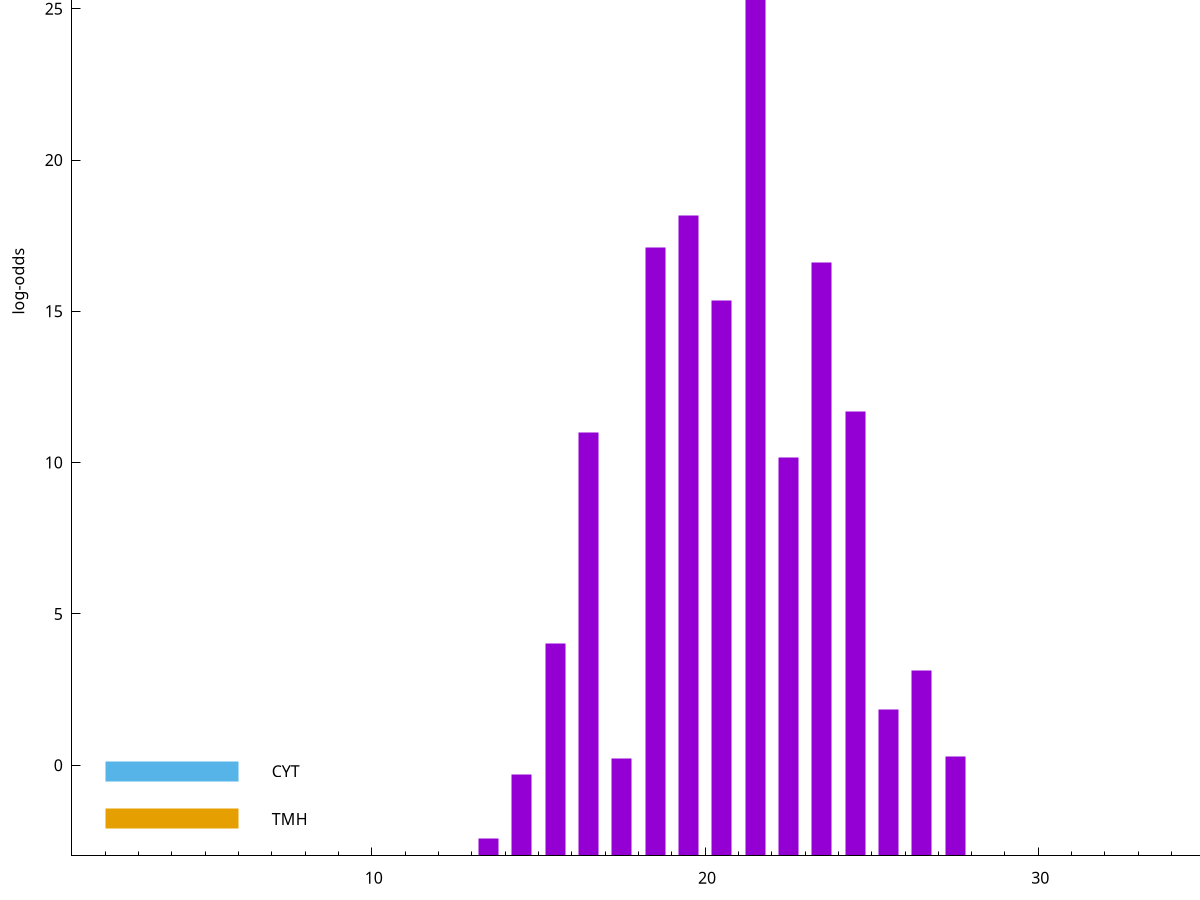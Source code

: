 set title "LipoP predictions for SRR3987118.gff"
set size 2., 1.4
set xrange [1:70] 
set mxtics 10
set yrange [-3:35]
set y2range [0:38]
set ylabel "log-odds"
set term postscript eps color solid "Helvetica" 30
set output "SRR3987118.gff1.eps"
set arrow from 2,29.1099 to 6,29.1099 nohead lt 1 lw 20
set label "SpI" at 7,29.1099
set arrow from 2,-0.200913 to 6,-0.200913 nohead lt 3 lw 20
set label "CYT" at 7,-0.200913
set arrow from 2,-1.77986 to 6,-1.77986 nohead lt 4 lw 20
set label "TMH" at 7,-1.77986
set arrow from 2,29.1099 to 6,29.1099 nohead lt 1 lw 20
set label "SpI" at 7,29.1099
# NOTE: The scores below are the log-odds scores with the threshold
# NOTE: subtracted (a hack to make gnuplot make the histogram all
# NOTE: look nice).
plot "-" axes x1y2 title "" with impulses lt 1 lw 20
21.500000 32.108400
19.500000 21.181100
18.500000 20.120800
23.500000 19.601800
20.500000 18.350800
24.500000 14.678100
16.500000 14.005800
22.500000 13.156300
15.500000 7.009200
26.500000 6.130920
25.500000 4.850840
27.500000 3.284466
17.500000 3.205333
14.500000 2.678796
13.500000 0.573150
e
exit
